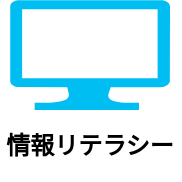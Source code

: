 <mxfile version="26.0.9" pages="4">
  <diagram name="Page-1" id="8oVfllo37yGLh_ipxiJL">
    <mxGraphModel dx="1026" dy="658" grid="1" gridSize="10" guides="1" tooltips="1" connect="1" arrows="1" fold="1" page="1" pageScale="1" pageWidth="850" pageHeight="1100" math="0" shadow="0">
      <root>
        <mxCell id="0" />
        <mxCell id="1" parent="0" />
        <mxCell id="ktaLotPghiCEmOHEmVsJ-3" value="" style="group" vertex="1" connectable="0" parent="1">
          <mxGeometry x="35" y="240" width="90" height="90" as="geometry" />
        </mxCell>
        <mxCell id="ktaLotPghiCEmOHEmVsJ-1" value="" style="verticalLabelPosition=bottom;html=1;verticalAlign=top;align=center;strokeColor=none;fillColor=#00BEF2;shape=mxgraph.azure.computer;pointerEvents=1;" vertex="1" parent="ktaLotPghiCEmOHEmVsJ-3">
          <mxGeometry x="5" width="80" height="55" as="geometry" />
        </mxCell>
        <mxCell id="ktaLotPghiCEmOHEmVsJ-2" value="情報リテラシー" style="text;html=1;align=center;verticalAlign=middle;whiteSpace=wrap;rounded=0;fontStyle=1;fontFamily=Helvetica;" vertex="1" parent="ktaLotPghiCEmOHEmVsJ-3">
          <mxGeometry y="55" width="90" height="35" as="geometry" />
        </mxCell>
      </root>
    </mxGraphModel>
  </diagram>
  <diagram id="H0YytciNR-v_i5FHIPf2" name="Page-2">
    <mxGraphModel dx="482" dy="262" grid="1" gridSize="10" guides="1" tooltips="1" connect="1" arrows="1" fold="1" page="1" pageScale="1" pageWidth="850" pageHeight="1100" math="0" shadow="0">
      <root>
        <mxCell id="0" />
        <mxCell id="1" parent="0" />
        <mxCell id="F4ATa7_TgELPm7Bp2rx3-4" value="" style="group" vertex="1" connectable="0" parent="1">
          <mxGeometry x="356" y="560" width="94" height="30" as="geometry" />
        </mxCell>
        <mxCell id="F4ATa7_TgELPm7Bp2rx3-1" value="Intelligent Systems" style="text;html=1;align=center;verticalAlign=middle;whiteSpace=wrap;rounded=0;fontFamily=Comic Sans MS;" vertex="1" parent="F4ATa7_TgELPm7Bp2rx3-4">
          <mxGeometry x="34" width="60" height="30" as="geometry" />
        </mxCell>
        <mxCell id="F4ATa7_TgELPm7Bp2rx3-2" value="" style="sketch=0;points=[[0,0,0],[0.25,0,0],[0.5,0,0],[0.75,0,0],[1,0,0],[0,1,0],[0.25,1,0],[0.5,1,0],[0.75,1,0],[1,1,0],[0,0.25,0],[0,0.5,0],[0,0.75,0],[1,0.25,0],[1,0.5,0],[1,0.75,0]];outlineConnect=0;dashed=0;verticalLabelPosition=bottom;verticalAlign=top;align=center;html=1;fontSize=12;fontStyle=0;aspect=fixed;shape=mxgraph.aws4.resourceIcon;resIcon=mxgraph.aws4.augmented_ai;" vertex="1" parent="F4ATa7_TgELPm7Bp2rx3-4">
          <mxGeometry width="30" height="30" as="geometry" />
        </mxCell>
      </root>
    </mxGraphModel>
  </diagram>
  <diagram id="Ne4liQ8q6cPrXPKfyj9M" name="von">
    <mxGraphModel dx="2074" dy="1128" grid="1" gridSize="10" guides="1" tooltips="1" connect="1" arrows="1" fold="1" page="1" pageScale="1" pageWidth="850" pageHeight="1100" math="0" shadow="0">
      <root>
        <mxCell id="0" />
        <mxCell id="1" parent="0" />
        <mxCell id="v3q75dmT6Dcz_SHCLGBJ-2" value="" style="group" vertex="1" connectable="0" parent="1">
          <mxGeometry x="80" y="470" width="400" height="210" as="geometry" />
        </mxCell>
        <mxCell id="v3q75dmT6Dcz_SHCLGBJ-1" value="" style="rounded=0;whiteSpace=wrap;html=1;" vertex="1" parent="v3q75dmT6Dcz_SHCLGBJ-2">
          <mxGeometry width="400" height="210" as="geometry" />
        </mxCell>
        <mxCell id="CSMeEznxhmVhGDSgSIKE-13" value="" style="group" parent="v3q75dmT6Dcz_SHCLGBJ-2" vertex="1" connectable="0">
          <mxGeometry x="10" y="10" width="380" height="190" as="geometry" />
        </mxCell>
        <mxCell id="CSMeEznxhmVhGDSgSIKE-12" value="" style="rounded=1;whiteSpace=wrap;html=1;fillColor=#dae8fc;strokeColor=#6c8ebf;" parent="CSMeEznxhmVhGDSgSIKE-13" vertex="1">
          <mxGeometry x="110" width="160" height="190" as="geometry" />
        </mxCell>
        <mxCell id="CSMeEznxhmVhGDSgSIKE-8" style="edgeStyle=orthogonalEdgeStyle;rounded=0;orthogonalLoop=1;jettySize=auto;html=1;exitX=1;exitY=0.5;exitDx=0;exitDy=0;" parent="CSMeEznxhmVhGDSgSIKE-13" source="CSMeEznxhmVhGDSgSIKE-12" target="CSMeEznxhmVhGDSgSIKE-2" edge="1">
          <mxGeometry relative="1" as="geometry">
            <mxPoint x="290" y="90" as="sourcePoint" />
          </mxGeometry>
        </mxCell>
        <mxCell id="CSMeEznxhmVhGDSgSIKE-5" value="&lt;font face=&quot;Noto Sans JP&quot;&gt;中央処理装置&lt;/font&gt;&lt;div&gt;&lt;font face=&quot;Noto Sans JP&quot;&gt;&lt;br&gt;&lt;/font&gt;&lt;/div&gt;&lt;div&gt;&lt;font face=&quot;Noto Sans JP&quot;&gt;&lt;br&gt;&lt;/font&gt;&lt;/div&gt;&lt;div&gt;&lt;br&gt;&lt;/div&gt;&lt;div&gt;&lt;br&gt;&lt;/div&gt;&lt;div&gt;&lt;br&gt;&lt;/div&gt;" style="rounded=1;whiteSpace=wrap;html=1;fontSize=14;labelPosition=center;verticalLabelPosition=middle;align=center;verticalAlign=middle;fillColor=#ffe6cc;strokeColor=#d79b00;" parent="CSMeEznxhmVhGDSgSIKE-13" vertex="1">
          <mxGeometry x="130" y="10" width="120" height="110" as="geometry" />
        </mxCell>
        <mxCell id="dzbzUxYn58N69M0T15Pk-3" value="&lt;font face=&quot;Noto Sans JP&quot;&gt;演算装置&lt;/font&gt;" style="rounded=1;whiteSpace=wrap;html=1;fontFamily=Noto Serif JP;fontSize=14;fillColor=#e1d5e7;strokeColor=#9673a6;" parent="CSMeEznxhmVhGDSgSIKE-13" vertex="1">
          <mxGeometry x="150" y="80" width="80" height="30" as="geometry" />
        </mxCell>
        <mxCell id="CSMeEznxhmVhGDSgSIKE-7" style="edgeStyle=orthogonalEdgeStyle;rounded=0;orthogonalLoop=1;jettySize=auto;html=1;exitX=1;exitY=0.5;exitDx=0;exitDy=0;entryX=0;entryY=0.5;entryDx=0;entryDy=0;" parent="CSMeEznxhmVhGDSgSIKE-13" source="CSMeEznxhmVhGDSgSIKE-1" target="CSMeEznxhmVhGDSgSIKE-12" edge="1">
          <mxGeometry relative="1" as="geometry">
            <mxPoint x="90" y="95" as="targetPoint" />
          </mxGeometry>
        </mxCell>
        <mxCell id="CSMeEznxhmVhGDSgSIKE-1" value="&lt;font face=&quot;Noto Sans JP&quot;&gt;入力装置&lt;/font&gt;" style="rounded=1;whiteSpace=wrap;html=1;fontFamily=Noto Serif JP;fontSize=14;fillColor=#fff2cc;strokeColor=#d6b656;" parent="CSMeEznxhmVhGDSgSIKE-13" vertex="1">
          <mxGeometry y="80" width="80" height="30" as="geometry" />
        </mxCell>
        <mxCell id="CSMeEznxhmVhGDSgSIKE-2" value="&lt;font face=&quot;Noto Sans JP&quot;&gt;出力装置&lt;/font&gt;" style="rounded=1;whiteSpace=wrap;html=1;fontFamily=Noto Serif JP;fontSize=14;fillColor=#fff2cc;strokeColor=#d6b656;" parent="CSMeEznxhmVhGDSgSIKE-13" vertex="1">
          <mxGeometry x="300" y="80" width="80" height="30" as="geometry" />
        </mxCell>
        <mxCell id="CSMeEznxhmVhGDSgSIKE-3" value="&lt;font face=&quot;Noto Sans JP&quot;&gt;制御装置&lt;/font&gt;" style="rounded=1;whiteSpace=wrap;html=1;fontFamily=Noto Serif JP;fontSize=14;fillColor=#e1d5e7;strokeColor=#9673a6;" parent="CSMeEznxhmVhGDSgSIKE-13" vertex="1">
          <mxGeometry x="150" y="40" width="80" height="30" as="geometry" />
        </mxCell>
        <mxCell id="CSMeEznxhmVhGDSgSIKE-4" value="&lt;font face=&quot;Noto Sans JP&quot;&gt;記憶装置&lt;/font&gt;" style="rounded=1;whiteSpace=wrap;html=1;fontFamily=Noto Serif JP;fontSize=14;fillColor=#d5e8d4;strokeColor=#82b366;" parent="CSMeEznxhmVhGDSgSIKE-13" vertex="1">
          <mxGeometry x="150" y="150" width="80" height="30" as="geometry" />
        </mxCell>
        <mxCell id="CSMeEznxhmVhGDSgSIKE-11" value="" style="endArrow=classic;startArrow=classic;html=1;rounded=0;entryX=0.5;entryY=1;entryDx=0;entryDy=0;exitX=0.5;exitY=0;exitDx=0;exitDy=0;" parent="CSMeEznxhmVhGDSgSIKE-13" source="CSMeEznxhmVhGDSgSIKE-4" target="CSMeEznxhmVhGDSgSIKE-5" edge="1">
          <mxGeometry width="50" height="50" relative="1" as="geometry">
            <mxPoint x="230" y="160" as="sourcePoint" />
            <mxPoint x="280" y="110" as="targetPoint" />
          </mxGeometry>
        </mxCell>
      </root>
    </mxGraphModel>
  </diagram>
  <diagram id="H5UNncQMvnBaXU51fnQ9" name="Page-4">
    <mxGraphModel dx="1481" dy="806" grid="1" gridSize="10" guides="1" tooltips="1" connect="1" arrows="1" fold="1" page="1" pageScale="1" pageWidth="850" pageHeight="1100" math="0" shadow="0">
      <root>
        <mxCell id="0" />
        <mxCell id="1" parent="0" />
        <mxCell id="kYodnMjjgBp0swJjP-fb-3" value="" style="group" vertex="1" connectable="0" parent="1">
          <mxGeometry x="310" y="360" width="140" height="220" as="geometry" />
        </mxCell>
        <mxCell id="YdLRnyUvApqXd4PNlbm1-9" value="&lt;font face=&quot;Noto Sans JP&quot;&gt;ソフトウェア&lt;/font&gt;&lt;div&gt;&lt;font face=&quot;Noto Sans JP&quot;&gt;&lt;br&gt;&lt;/font&gt;&lt;/div&gt;&lt;div&gt;&lt;font face=&quot;Noto Sans JP&quot;&gt;&lt;br&gt;&lt;/font&gt;&lt;/div&gt;&lt;div&gt;&lt;font face=&quot;Noto Sans JP&quot;&gt;&lt;br&gt;&lt;/font&gt;&lt;/div&gt;&lt;div&gt;&lt;font face=&quot;Noto Sans JP&quot;&gt;&lt;br&gt;&lt;/font&gt;&lt;/div&gt;&lt;div&gt;&lt;font face=&quot;Noto Sans JP&quot;&gt;&lt;br&gt;&lt;/font&gt;&lt;/div&gt;&lt;div&gt;&lt;font face=&quot;Noto Sans JP&quot;&gt;&lt;br&gt;&lt;/font&gt;&lt;/div&gt;&lt;div&gt;&lt;font face=&quot;Noto Sans JP&quot;&gt;&lt;br&gt;&lt;/font&gt;&lt;/div&gt;&lt;div&gt;&lt;font face=&quot;Noto Sans JP&quot;&gt;&lt;br&gt;&lt;/font&gt;&lt;/div&gt;&lt;div&gt;&lt;br&gt;&lt;/div&gt;" style="rounded=1;whiteSpace=wrap;html=1;fillColor=#f5f5f5;fontColor=#333333;strokeColor=#666666;fontFamily=Noto Sans JP;fontSize=13;" parent="kYodnMjjgBp0swJjP-fb-3" vertex="1">
          <mxGeometry width="140" height="160" as="geometry" />
        </mxCell>
        <mxCell id="YdLRnyUvApqXd4PNlbm1-1" value="&lt;font face=&quot;Noto Sans JP&quot;&gt;ハードウェア&lt;/font&gt;" style="rounded=0;whiteSpace=wrap;html=1;fontSize=13;fillColor=#dae8fc;strokeColor=#6c8ebf;movable=1;resizable=1;rotatable=1;deletable=1;editable=1;locked=0;connectable=1;fontFamily=Noto Sans JP;" parent="kYodnMjjgBp0swJjP-fb-3" vertex="1">
          <mxGeometry x="10" y="180" width="120" height="40" as="geometry" />
        </mxCell>
        <mxCell id="YdLRnyUvApqXd4PNlbm1-2" value="&lt;font face=&quot;Noto Sans JP&quot;&gt;システム&lt;/font&gt;&lt;div&gt;&lt;font face=&quot;Noto Sans JP&quot;&gt;ソフトウェア&lt;/font&gt;&lt;/div&gt;" style="rounded=0;whiteSpace=wrap;html=1;fontSize=13;fillColor=#d5e8d4;strokeColor=#82b366;movable=1;resizable=1;rotatable=1;deletable=1;editable=1;locked=0;connectable=1;fontFamily=Noto Sans JP;" parent="kYodnMjjgBp0swJjP-fb-3" vertex="1">
          <mxGeometry x="10" y="100" width="120" height="40" as="geometry" />
        </mxCell>
        <mxCell id="YdLRnyUvApqXd4PNlbm1-3" value="&lt;font face=&quot;Noto Sans JP&quot;&gt;アプリケーション&lt;/font&gt;&lt;div&gt;&lt;font face=&quot;Noto Sans JP&quot;&gt;ソフトウェア&lt;/font&gt;&lt;/div&gt;" style="rounded=0;whiteSpace=wrap;html=1;fontSize=13;fillColor=#ffe6cc;strokeColor=#d79b00;movable=1;resizable=1;rotatable=1;deletable=1;editable=1;locked=0;connectable=1;fontFamily=Noto Sans JP;" parent="kYodnMjjgBp0swJjP-fb-3" vertex="1">
          <mxGeometry x="10" y="30" width="120" height="40" as="geometry" />
        </mxCell>
        <mxCell id="YdLRnyUvApqXd4PNlbm1-4" value="" style="endArrow=classic;startArrow=classic;html=1;rounded=0;entryX=0.5;entryY=1;entryDx=0;entryDy=0;exitX=0.5;exitY=0;exitDx=0;exitDy=0;fillColor=#dae8fc;strokeColor=#000000;movable=1;resizable=1;rotatable=1;deletable=1;editable=1;locked=0;connectable=1;fontFamily=Noto Sans JP;fontSize=13;" parent="kYodnMjjgBp0swJjP-fb-3" source="YdLRnyUvApqXd4PNlbm1-2" target="YdLRnyUvApqXd4PNlbm1-3" edge="1">
          <mxGeometry width="50" height="50" relative="1" as="geometry">
            <mxPoint x="90" y="230" as="sourcePoint" />
            <mxPoint x="140" y="180" as="targetPoint" />
          </mxGeometry>
        </mxCell>
        <mxCell id="kYodnMjjgBp0swJjP-fb-1" value="" style="endArrow=classic;startArrow=classic;html=1;rounded=0;entryX=0.5;entryY=1;entryDx=0;entryDy=0;fillColor=#dae8fc;strokeColor=#000000;movable=1;resizable=1;rotatable=1;deletable=1;editable=1;locked=0;connectable=1;fontFamily=Noto Sans JP;fontSize=13;exitX=0.5;exitY=0;exitDx=0;exitDy=0;" edge="1" parent="kYodnMjjgBp0swJjP-fb-3" source="YdLRnyUvApqXd4PNlbm1-1" target="YdLRnyUvApqXd4PNlbm1-2">
          <mxGeometry width="50" height="50" relative="1" as="geometry">
            <mxPoint x="70" y="180" as="sourcePoint" />
            <mxPoint x="69.83" y="150" as="targetPoint" />
          </mxGeometry>
        </mxCell>
      </root>
    </mxGraphModel>
  </diagram>
</mxfile>

